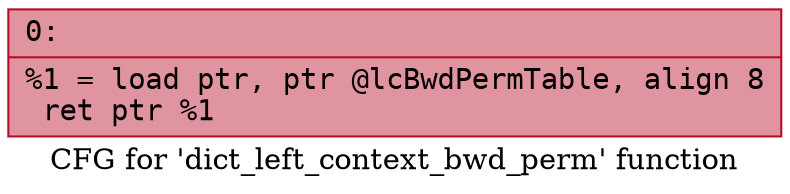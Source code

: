 digraph "CFG for 'dict_left_context_bwd_perm' function" {
	label="CFG for 'dict_left_context_bwd_perm' function";

	Node0x60000244ff20 [shape=record,color="#b70d28ff", style=filled, fillcolor="#b70d2870" fontname="Courier",label="{0:\l|  %1 = load ptr, ptr @lcBwdPermTable, align 8\l  ret ptr %1\l}"];
}
